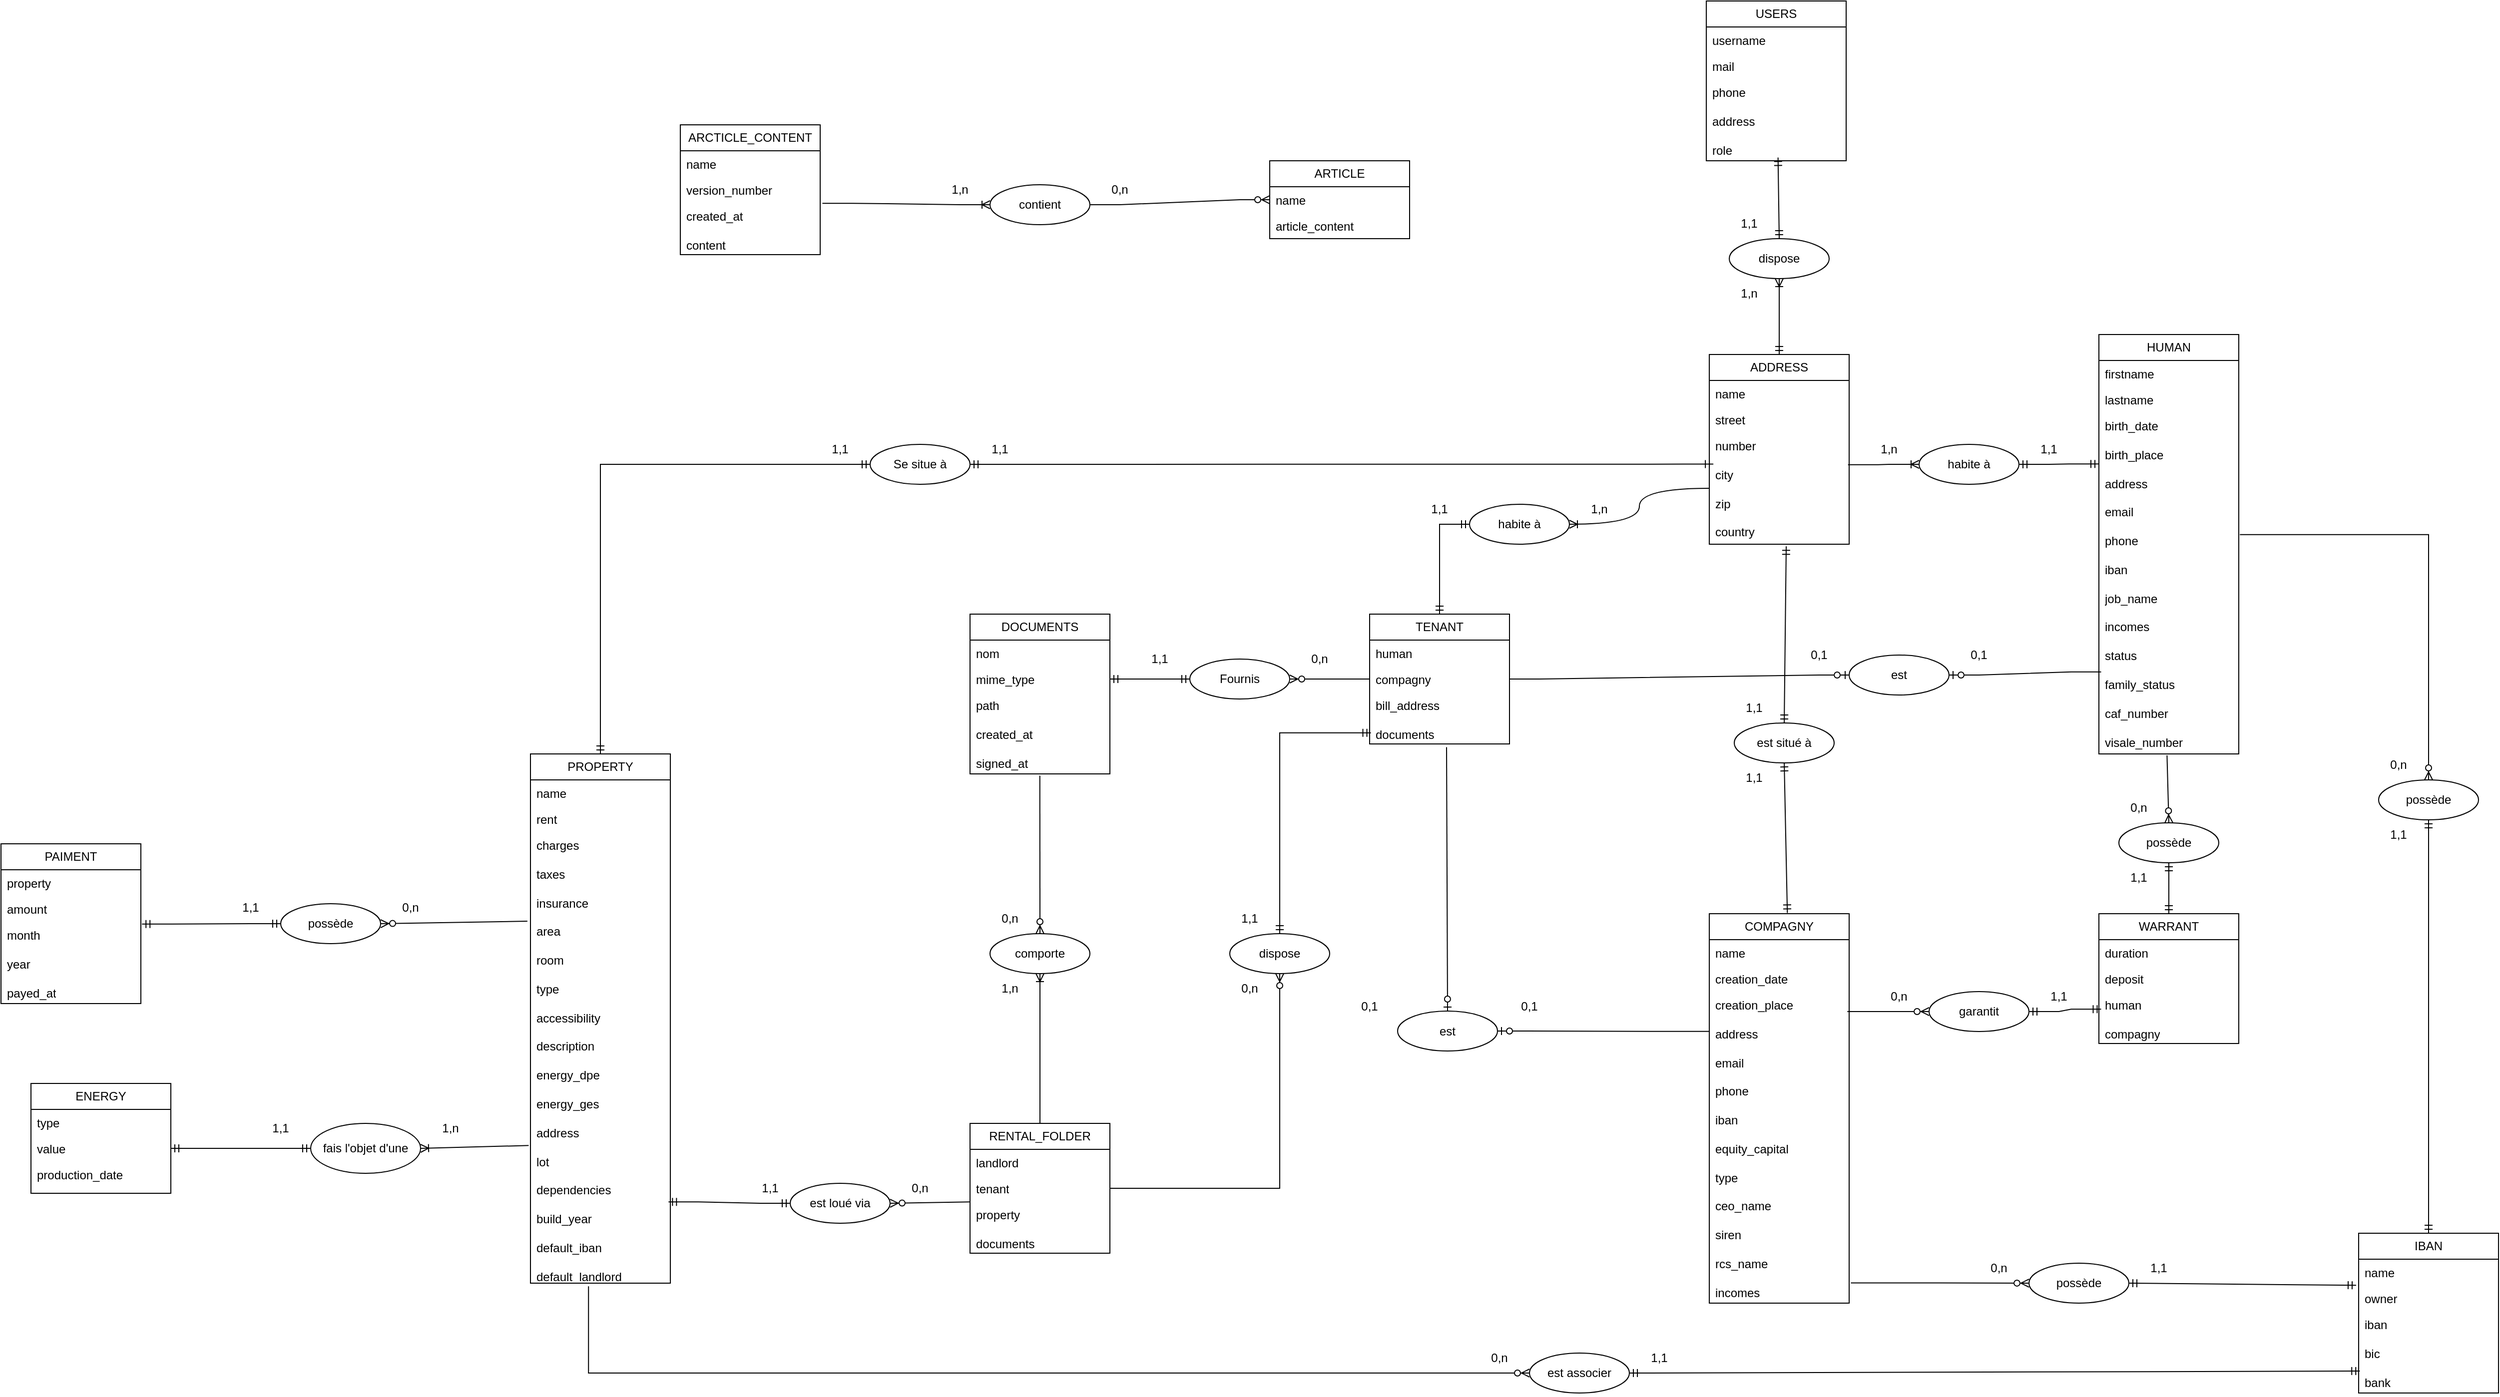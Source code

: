 <mxfile version="28.2.5">
  <diagram name="Page-1" id="MK2QhQbi5xWDsj-VPlff">
    <mxGraphModel dx="3613" dy="992" grid="1" gridSize="10" guides="1" tooltips="1" connect="1" arrows="1" fold="1" page="1" pageScale="1" pageWidth="827" pageHeight="1169" math="0" shadow="0">
      <root>
        <mxCell id="0" />
        <mxCell id="1" parent="0" />
        <mxCell id="_MfzbmcI7v4Qzy7r3_xt-34" value="" style="fontSize=12;html=1;endArrow=ERzeroToMany;endFill=1;rounded=0;exitX=-0.022;exitY=0.198;exitDx=0;exitDy=0;exitPerimeter=0;entryX=1;entryY=0.5;entryDx=0;entryDy=0;" parent="1" source="m75pqiQaVFwqMGPhlLMW-41" target="_MfzbmcI7v4Qzy7r3_xt-33" edge="1">
          <mxGeometry width="100" height="100" relative="1" as="geometry">
            <mxPoint x="-510" y="1440" as="sourcePoint" />
            <mxPoint x="-410" y="1340" as="targetPoint" />
          </mxGeometry>
        </mxCell>
        <mxCell id="m75pqiQaVFwqMGPhlLMW-10" value="USERS" style="swimlane;fontStyle=0;childLayout=stackLayout;horizontal=1;startSize=26;fillColor=none;horizontalStack=0;resizeParent=1;resizeParentMax=0;resizeLast=0;collapsible=1;marginBottom=0;whiteSpace=wrap;html=1;" parent="1" vertex="1">
          <mxGeometry x="827" y="376" width="140" height="160" as="geometry" />
        </mxCell>
        <mxCell id="m75pqiQaVFwqMGPhlLMW-11" value="username&lt;div&gt;&lt;br&gt;&lt;/div&gt;&lt;div&gt;&lt;br&gt;&lt;/div&gt;" style="text;strokeColor=none;fillColor=none;align=left;verticalAlign=top;spacingLeft=4;spacingRight=4;overflow=hidden;rotatable=0;points=[[0,0.5],[1,0.5]];portConstraint=eastwest;whiteSpace=wrap;html=1;" parent="m75pqiQaVFwqMGPhlLMW-10" vertex="1">
          <mxGeometry y="26" width="140" height="26" as="geometry" />
        </mxCell>
        <mxCell id="m75pqiQaVFwqMGPhlLMW-12" value="mail" style="text;strokeColor=none;fillColor=none;align=left;verticalAlign=top;spacingLeft=4;spacingRight=4;overflow=hidden;rotatable=0;points=[[0,0.5],[1,0.5]];portConstraint=eastwest;whiteSpace=wrap;html=1;" parent="m75pqiQaVFwqMGPhlLMW-10" vertex="1">
          <mxGeometry y="52" width="140" height="26" as="geometry" />
        </mxCell>
        <mxCell id="m75pqiQaVFwqMGPhlLMW-13" value="phone&lt;div&gt;&lt;br&gt;&lt;/div&gt;&lt;div&gt;address&lt;/div&gt;&lt;div&gt;&lt;br&gt;&lt;/div&gt;&lt;div&gt;role&lt;/div&gt;" style="text;strokeColor=none;fillColor=none;align=left;verticalAlign=top;spacingLeft=4;spacingRight=4;overflow=hidden;rotatable=0;points=[[0,0.5],[1,0.5]];portConstraint=eastwest;whiteSpace=wrap;html=1;" parent="m75pqiQaVFwqMGPhlLMW-10" vertex="1">
          <mxGeometry y="78" width="140" height="82" as="geometry" />
        </mxCell>
        <mxCell id="m75pqiQaVFwqMGPhlLMW-14" value="HUMAN" style="swimlane;fontStyle=0;childLayout=stackLayout;horizontal=1;startSize=26;fillColor=none;horizontalStack=0;resizeParent=1;resizeParentMax=0;resizeLast=0;collapsible=1;marginBottom=0;whiteSpace=wrap;html=1;" parent="1" vertex="1">
          <mxGeometry x="1220" y="710" width="140" height="420" as="geometry" />
        </mxCell>
        <mxCell id="m75pqiQaVFwqMGPhlLMW-15" value="&lt;div&gt;firstname&lt;/div&gt;" style="text;strokeColor=none;fillColor=none;align=left;verticalAlign=top;spacingLeft=4;spacingRight=4;overflow=hidden;rotatable=0;points=[[0,0.5],[1,0.5]];portConstraint=eastwest;whiteSpace=wrap;html=1;" parent="m75pqiQaVFwqMGPhlLMW-14" vertex="1">
          <mxGeometry y="26" width="140" height="26" as="geometry" />
        </mxCell>
        <mxCell id="m75pqiQaVFwqMGPhlLMW-16" value="lastname" style="text;strokeColor=none;fillColor=none;align=left;verticalAlign=top;spacingLeft=4;spacingRight=4;overflow=hidden;rotatable=0;points=[[0,0.5],[1,0.5]];portConstraint=eastwest;whiteSpace=wrap;html=1;" parent="m75pqiQaVFwqMGPhlLMW-14" vertex="1">
          <mxGeometry y="52" width="140" height="26" as="geometry" />
        </mxCell>
        <mxCell id="m75pqiQaVFwqMGPhlLMW-17" value="birth_date&lt;div&gt;&lt;br&gt;&lt;/div&gt;&lt;div&gt;birth_place&lt;/div&gt;&lt;div&gt;&lt;br&gt;&lt;/div&gt;&lt;div&gt;address&lt;/div&gt;&lt;div&gt;&lt;br&gt;&lt;/div&gt;&lt;div&gt;email&lt;/div&gt;&lt;div&gt;&lt;br&gt;&lt;/div&gt;&lt;div&gt;phone&lt;/div&gt;&lt;div&gt;&lt;br&gt;&lt;/div&gt;&lt;div&gt;iban&lt;/div&gt;&lt;div&gt;&lt;br&gt;&lt;/div&gt;&lt;div&gt;job_name&lt;/div&gt;&lt;div&gt;&lt;br&gt;&lt;/div&gt;&lt;div&gt;incomes&lt;/div&gt;&lt;div&gt;&lt;br&gt;&lt;/div&gt;&lt;div&gt;status&lt;/div&gt;&lt;div&gt;&lt;br&gt;&lt;/div&gt;&lt;div&gt;family_status&lt;/div&gt;&lt;div&gt;&lt;br&gt;&lt;/div&gt;&lt;div&gt;caf_number&lt;/div&gt;&lt;div&gt;&lt;br&gt;&lt;/div&gt;&lt;div&gt;visale_number&lt;/div&gt;" style="text;strokeColor=none;fillColor=none;align=left;verticalAlign=top;spacingLeft=4;spacingRight=4;overflow=hidden;rotatable=0;points=[[0,0.5],[1,0.5]];portConstraint=eastwest;whiteSpace=wrap;html=1;" parent="m75pqiQaVFwqMGPhlLMW-14" vertex="1">
          <mxGeometry y="78" width="140" height="342" as="geometry" />
        </mxCell>
        <mxCell id="m75pqiQaVFwqMGPhlLMW-18" value="COMPAGNY" style="swimlane;fontStyle=0;childLayout=stackLayout;horizontal=1;startSize=26;fillColor=none;horizontalStack=0;resizeParent=1;resizeParentMax=0;resizeLast=0;collapsible=1;marginBottom=0;whiteSpace=wrap;html=1;" parent="1" vertex="1">
          <mxGeometry x="830" y="1290" width="140" height="390" as="geometry" />
        </mxCell>
        <mxCell id="m75pqiQaVFwqMGPhlLMW-19" value="&lt;div&gt;name&lt;/div&gt;" style="text;strokeColor=none;fillColor=none;align=left;verticalAlign=top;spacingLeft=4;spacingRight=4;overflow=hidden;rotatable=0;points=[[0,0.5],[1,0.5]];portConstraint=eastwest;whiteSpace=wrap;html=1;" parent="m75pqiQaVFwqMGPhlLMW-18" vertex="1">
          <mxGeometry y="26" width="140" height="26" as="geometry" />
        </mxCell>
        <mxCell id="m75pqiQaVFwqMGPhlLMW-20" value="creation_date" style="text;strokeColor=none;fillColor=none;align=left;verticalAlign=top;spacingLeft=4;spacingRight=4;overflow=hidden;rotatable=0;points=[[0,0.5],[1,0.5]];portConstraint=eastwest;whiteSpace=wrap;html=1;" parent="m75pqiQaVFwqMGPhlLMW-18" vertex="1">
          <mxGeometry y="52" width="140" height="26" as="geometry" />
        </mxCell>
        <mxCell id="m75pqiQaVFwqMGPhlLMW-21" value="creation_place&lt;div&gt;&lt;br&gt;&lt;/div&gt;&lt;div&gt;address&lt;/div&gt;&lt;div&gt;&lt;br&gt;&lt;/div&gt;&lt;div&gt;email&lt;/div&gt;&lt;div&gt;&lt;br&gt;&lt;/div&gt;&lt;div&gt;phone&lt;/div&gt;&lt;div&gt;&lt;br&gt;&lt;/div&gt;&lt;div&gt;iban&lt;/div&gt;&lt;div&gt;&lt;br&gt;&lt;/div&gt;&lt;div&gt;equity_capital&lt;/div&gt;&lt;div&gt;&lt;br&gt;&lt;/div&gt;&lt;div&gt;type&lt;/div&gt;&lt;div&gt;&lt;br&gt;&lt;/div&gt;&lt;div&gt;ceo_name&lt;/div&gt;&lt;div&gt;&lt;br&gt;&lt;/div&gt;&lt;div&gt;siren&lt;/div&gt;&lt;div&gt;&lt;br&gt;&lt;/div&gt;&lt;div&gt;rcs_name&lt;/div&gt;&lt;div&gt;&lt;br&gt;&lt;/div&gt;&lt;div&gt;incomes&lt;/div&gt;" style="text;strokeColor=none;fillColor=none;align=left;verticalAlign=top;spacingLeft=4;spacingRight=4;overflow=hidden;rotatable=0;points=[[0,0.5],[1,0.5]];portConstraint=eastwest;whiteSpace=wrap;html=1;" parent="m75pqiQaVFwqMGPhlLMW-18" vertex="1">
          <mxGeometry y="78" width="140" height="312" as="geometry" />
        </mxCell>
        <mxCell id="m75pqiQaVFwqMGPhlLMW-22" value="WARRANT" style="swimlane;fontStyle=0;childLayout=stackLayout;horizontal=1;startSize=26;fillColor=none;horizontalStack=0;resizeParent=1;resizeParentMax=0;resizeLast=0;collapsible=1;marginBottom=0;whiteSpace=wrap;html=1;" parent="1" vertex="1">
          <mxGeometry x="1220" y="1290" width="140" height="130" as="geometry" />
        </mxCell>
        <mxCell id="m75pqiQaVFwqMGPhlLMW-23" value="&lt;div&gt;duration&lt;/div&gt;" style="text;strokeColor=none;fillColor=none;align=left;verticalAlign=top;spacingLeft=4;spacingRight=4;overflow=hidden;rotatable=0;points=[[0,0.5],[1,0.5]];portConstraint=eastwest;whiteSpace=wrap;html=1;" parent="m75pqiQaVFwqMGPhlLMW-22" vertex="1">
          <mxGeometry y="26" width="140" height="26" as="geometry" />
        </mxCell>
        <mxCell id="m75pqiQaVFwqMGPhlLMW-24" value="deposit" style="text;strokeColor=none;fillColor=none;align=left;verticalAlign=top;spacingLeft=4;spacingRight=4;overflow=hidden;rotatable=0;points=[[0,0.5],[1,0.5]];portConstraint=eastwest;whiteSpace=wrap;html=1;" parent="m75pqiQaVFwqMGPhlLMW-22" vertex="1">
          <mxGeometry y="52" width="140" height="26" as="geometry" />
        </mxCell>
        <mxCell id="m75pqiQaVFwqMGPhlLMW-25" value="human&lt;div&gt;&lt;br&gt;&lt;/div&gt;&lt;div&gt;compagny&lt;/div&gt;" style="text;strokeColor=none;fillColor=none;align=left;verticalAlign=top;spacingLeft=4;spacingRight=4;overflow=hidden;rotatable=0;points=[[0,0.5],[1,0.5]];portConstraint=eastwest;whiteSpace=wrap;html=1;" parent="m75pqiQaVFwqMGPhlLMW-22" vertex="1">
          <mxGeometry y="78" width="140" height="52" as="geometry" />
        </mxCell>
        <mxCell id="m75pqiQaVFwqMGPhlLMW-26" value="TENANT" style="swimlane;fontStyle=0;childLayout=stackLayout;horizontal=1;startSize=26;fillColor=none;horizontalStack=0;resizeParent=1;resizeParentMax=0;resizeLast=0;collapsible=1;marginBottom=0;whiteSpace=wrap;html=1;" parent="1" vertex="1">
          <mxGeometry x="490" y="990" width="140" height="130" as="geometry" />
        </mxCell>
        <mxCell id="m75pqiQaVFwqMGPhlLMW-27" value="&lt;div&gt;human&lt;/div&gt;" style="text;strokeColor=none;fillColor=none;align=left;verticalAlign=top;spacingLeft=4;spacingRight=4;overflow=hidden;rotatable=0;points=[[0,0.5],[1,0.5]];portConstraint=eastwest;whiteSpace=wrap;html=1;" parent="m75pqiQaVFwqMGPhlLMW-26" vertex="1">
          <mxGeometry y="26" width="140" height="26" as="geometry" />
        </mxCell>
        <mxCell id="m75pqiQaVFwqMGPhlLMW-28" value="compagny" style="text;strokeColor=none;fillColor=none;align=left;verticalAlign=top;spacingLeft=4;spacingRight=4;overflow=hidden;rotatable=0;points=[[0,0.5],[1,0.5]];portConstraint=eastwest;whiteSpace=wrap;html=1;" parent="m75pqiQaVFwqMGPhlLMW-26" vertex="1">
          <mxGeometry y="52" width="140" height="26" as="geometry" />
        </mxCell>
        <mxCell id="m75pqiQaVFwqMGPhlLMW-29" value="bill_address&lt;div&gt;&lt;br&gt;&lt;/div&gt;&lt;div&gt;documents&lt;/div&gt;" style="text;strokeColor=none;fillColor=none;align=left;verticalAlign=top;spacingLeft=4;spacingRight=4;overflow=hidden;rotatable=0;points=[[0,0.5],[1,0.5]];portConstraint=eastwest;whiteSpace=wrap;html=1;" parent="m75pqiQaVFwqMGPhlLMW-26" vertex="1">
          <mxGeometry y="78" width="140" height="52" as="geometry" />
        </mxCell>
        <mxCell id="m75pqiQaVFwqMGPhlLMW-30" value="DOCUMENTS" style="swimlane;fontStyle=0;childLayout=stackLayout;horizontal=1;startSize=26;fillColor=none;horizontalStack=0;resizeParent=1;resizeParentMax=0;resizeLast=0;collapsible=1;marginBottom=0;whiteSpace=wrap;html=1;" parent="1" vertex="1">
          <mxGeometry x="90" y="990" width="140" height="160" as="geometry">
            <mxRectangle x="480" y="650" width="120" height="30" as="alternateBounds" />
          </mxGeometry>
        </mxCell>
        <mxCell id="m75pqiQaVFwqMGPhlLMW-31" value="&lt;div&gt;nom&lt;/div&gt;" style="text;strokeColor=none;fillColor=none;align=left;verticalAlign=top;spacingLeft=4;spacingRight=4;overflow=hidden;rotatable=0;points=[[0,0.5],[1,0.5]];portConstraint=eastwest;whiteSpace=wrap;html=1;" parent="m75pqiQaVFwqMGPhlLMW-30" vertex="1">
          <mxGeometry y="26" width="140" height="26" as="geometry" />
        </mxCell>
        <mxCell id="m75pqiQaVFwqMGPhlLMW-32" value="mime_type" style="text;strokeColor=none;fillColor=none;align=left;verticalAlign=top;spacingLeft=4;spacingRight=4;overflow=hidden;rotatable=0;points=[[0,0.5],[1,0.5]];portConstraint=eastwest;whiteSpace=wrap;html=1;" parent="m75pqiQaVFwqMGPhlLMW-30" vertex="1">
          <mxGeometry y="52" width="140" height="26" as="geometry" />
        </mxCell>
        <mxCell id="m75pqiQaVFwqMGPhlLMW-33" value="path&lt;div&gt;&lt;br&gt;&lt;/div&gt;&lt;div&gt;created_at&lt;/div&gt;&lt;div&gt;&lt;br&gt;&lt;/div&gt;&lt;div&gt;signed_at&lt;/div&gt;" style="text;strokeColor=none;fillColor=none;align=left;verticalAlign=top;spacingLeft=4;spacingRight=4;overflow=hidden;rotatable=0;points=[[0,0.5],[1,0.5]];portConstraint=eastwest;whiteSpace=wrap;html=1;" parent="m75pqiQaVFwqMGPhlLMW-30" vertex="1">
          <mxGeometry y="78" width="140" height="82" as="geometry" />
        </mxCell>
        <mxCell id="m75pqiQaVFwqMGPhlLMW-34" value="ADDRESS" style="swimlane;fontStyle=0;childLayout=stackLayout;horizontal=1;startSize=26;fillColor=none;horizontalStack=0;resizeParent=1;resizeParentMax=0;resizeLast=0;collapsible=1;marginBottom=0;whiteSpace=wrap;html=1;" parent="1" vertex="1">
          <mxGeometry x="830" y="730" width="140" height="190" as="geometry">
            <mxRectangle x="480" y="650" width="120" height="30" as="alternateBounds" />
          </mxGeometry>
        </mxCell>
        <mxCell id="m75pqiQaVFwqMGPhlLMW-35" value="&lt;div&gt;name&lt;/div&gt;" style="text;strokeColor=none;fillColor=none;align=left;verticalAlign=top;spacingLeft=4;spacingRight=4;overflow=hidden;rotatable=0;points=[[0,0.5],[1,0.5]];portConstraint=eastwest;whiteSpace=wrap;html=1;" parent="m75pqiQaVFwqMGPhlLMW-34" vertex="1">
          <mxGeometry y="26" width="140" height="26" as="geometry" />
        </mxCell>
        <mxCell id="m75pqiQaVFwqMGPhlLMW-36" value="street" style="text;strokeColor=none;fillColor=none;align=left;verticalAlign=top;spacingLeft=4;spacingRight=4;overflow=hidden;rotatable=0;points=[[0,0.5],[1,0.5]];portConstraint=eastwest;whiteSpace=wrap;html=1;" parent="m75pqiQaVFwqMGPhlLMW-34" vertex="1">
          <mxGeometry y="52" width="140" height="26" as="geometry" />
        </mxCell>
        <mxCell id="m75pqiQaVFwqMGPhlLMW-37" value="number&lt;div&gt;&lt;br&gt;&lt;/div&gt;&lt;div&gt;city&lt;/div&gt;&lt;div&gt;&lt;br&gt;&lt;/div&gt;&lt;div&gt;zip&lt;/div&gt;&lt;div&gt;&lt;br&gt;&lt;/div&gt;&lt;div&gt;country&lt;/div&gt;" style="text;strokeColor=none;fillColor=none;align=left;verticalAlign=top;spacingLeft=4;spacingRight=4;overflow=hidden;rotatable=0;points=[[0,0.5],[1,0.5]];portConstraint=eastwest;whiteSpace=wrap;html=1;" parent="m75pqiQaVFwqMGPhlLMW-34" vertex="1">
          <mxGeometry y="78" width="140" height="112" as="geometry" />
        </mxCell>
        <mxCell id="m75pqiQaVFwqMGPhlLMW-38" value="PROPERTY" style="swimlane;fontStyle=0;childLayout=stackLayout;horizontal=1;startSize=26;fillColor=none;horizontalStack=0;resizeParent=1;resizeParentMax=0;resizeLast=0;collapsible=1;marginBottom=0;whiteSpace=wrap;html=1;" parent="1" vertex="1">
          <mxGeometry x="-350" y="1130" width="140" height="530" as="geometry" />
        </mxCell>
        <mxCell id="m75pqiQaVFwqMGPhlLMW-39" value="&lt;div&gt;name&lt;/div&gt;" style="text;strokeColor=none;fillColor=none;align=left;verticalAlign=top;spacingLeft=4;spacingRight=4;overflow=hidden;rotatable=0;points=[[0,0.5],[1,0.5]];portConstraint=eastwest;whiteSpace=wrap;html=1;" parent="m75pqiQaVFwqMGPhlLMW-38" vertex="1">
          <mxGeometry y="26" width="140" height="26" as="geometry" />
        </mxCell>
        <mxCell id="m75pqiQaVFwqMGPhlLMW-40" value="rent" style="text;strokeColor=none;fillColor=none;align=left;verticalAlign=top;spacingLeft=4;spacingRight=4;overflow=hidden;rotatable=0;points=[[0,0.5],[1,0.5]];portConstraint=eastwest;whiteSpace=wrap;html=1;" parent="m75pqiQaVFwqMGPhlLMW-38" vertex="1">
          <mxGeometry y="52" width="140" height="26" as="geometry" />
        </mxCell>
        <mxCell id="m75pqiQaVFwqMGPhlLMW-41" value="charges&lt;div&gt;&lt;br&gt;&lt;/div&gt;&lt;div&gt;taxes&lt;/div&gt;&lt;div&gt;&lt;br&gt;&lt;/div&gt;&lt;div&gt;insurance&lt;/div&gt;&lt;div&gt;&lt;br&gt;&lt;/div&gt;&lt;div&gt;area&lt;/div&gt;&lt;div&gt;&lt;br&gt;&lt;/div&gt;&lt;div&gt;room&lt;/div&gt;&lt;div&gt;&lt;br&gt;&lt;/div&gt;&lt;div&gt;type&lt;/div&gt;&lt;div&gt;&lt;br&gt;&lt;/div&gt;&lt;div&gt;accessibility&lt;/div&gt;&lt;div&gt;&lt;br&gt;&lt;/div&gt;&lt;div&gt;description&lt;/div&gt;&lt;div&gt;&lt;br&gt;&lt;/div&gt;&lt;div&gt;energy_dpe&lt;/div&gt;&lt;div&gt;&lt;br&gt;&lt;/div&gt;&lt;div&gt;energy_ges&lt;/div&gt;&lt;div&gt;&lt;br&gt;&lt;/div&gt;&lt;div&gt;address&lt;/div&gt;&lt;div&gt;&lt;br&gt;&lt;/div&gt;&lt;div&gt;lot&lt;/div&gt;&lt;div&gt;&lt;br&gt;&lt;/div&gt;&lt;div&gt;dependencies&lt;/div&gt;&lt;div&gt;&lt;br&gt;&lt;/div&gt;&lt;div&gt;build_year&lt;/div&gt;&lt;div&gt;&lt;br&gt;&lt;/div&gt;&lt;div&gt;default_iban&lt;/div&gt;&lt;div&gt;&lt;br&gt;&lt;/div&gt;&lt;div&gt;default_landlord&lt;/div&gt;" style="text;strokeColor=none;fillColor=none;align=left;verticalAlign=top;spacingLeft=4;spacingRight=4;overflow=hidden;rotatable=0;points=[[0,0.5],[1,0.5]];portConstraint=eastwest;whiteSpace=wrap;html=1;" parent="m75pqiQaVFwqMGPhlLMW-38" vertex="1">
          <mxGeometry y="78" width="140" height="452" as="geometry" />
        </mxCell>
        <mxCell id="m75pqiQaVFwqMGPhlLMW-42" value="ENERGY" style="swimlane;fontStyle=0;childLayout=stackLayout;horizontal=1;startSize=26;fillColor=none;horizontalStack=0;resizeParent=1;resizeParentMax=0;resizeLast=0;collapsible=1;marginBottom=0;whiteSpace=wrap;html=1;" parent="1" vertex="1">
          <mxGeometry x="-850" y="1460" width="140" height="110" as="geometry">
            <mxRectangle x="480" y="650" width="120" height="30" as="alternateBounds" />
          </mxGeometry>
        </mxCell>
        <mxCell id="m75pqiQaVFwqMGPhlLMW-43" value="&lt;div&gt;type&lt;/div&gt;" style="text;strokeColor=none;fillColor=none;align=left;verticalAlign=top;spacingLeft=4;spacingRight=4;overflow=hidden;rotatable=0;points=[[0,0.5],[1,0.5]];portConstraint=eastwest;whiteSpace=wrap;html=1;" parent="m75pqiQaVFwqMGPhlLMW-42" vertex="1">
          <mxGeometry y="26" width="140" height="26" as="geometry" />
        </mxCell>
        <mxCell id="m75pqiQaVFwqMGPhlLMW-44" value="value" style="text;strokeColor=none;fillColor=none;align=left;verticalAlign=top;spacingLeft=4;spacingRight=4;overflow=hidden;rotatable=0;points=[[0,0.5],[1,0.5]];portConstraint=eastwest;whiteSpace=wrap;html=1;" parent="m75pqiQaVFwqMGPhlLMW-42" vertex="1">
          <mxGeometry y="52" width="140" height="26" as="geometry" />
        </mxCell>
        <mxCell id="m75pqiQaVFwqMGPhlLMW-45" value="production_date" style="text;strokeColor=none;fillColor=none;align=left;verticalAlign=top;spacingLeft=4;spacingRight=4;overflow=hidden;rotatable=0;points=[[0,0.5],[1,0.5]];portConstraint=eastwest;whiteSpace=wrap;html=1;" parent="m75pqiQaVFwqMGPhlLMW-42" vertex="1">
          <mxGeometry y="78" width="140" height="32" as="geometry" />
        </mxCell>
        <mxCell id="m75pqiQaVFwqMGPhlLMW-46" value="IBAN" style="swimlane;fontStyle=0;childLayout=stackLayout;horizontal=1;startSize=26;fillColor=none;horizontalStack=0;resizeParent=1;resizeParentMax=0;resizeLast=0;collapsible=1;marginBottom=0;whiteSpace=wrap;html=1;" parent="1" vertex="1">
          <mxGeometry x="1480" y="1610" width="140" height="160" as="geometry">
            <mxRectangle x="480" y="650" width="120" height="30" as="alternateBounds" />
          </mxGeometry>
        </mxCell>
        <mxCell id="m75pqiQaVFwqMGPhlLMW-47" value="&lt;div&gt;name&lt;/div&gt;" style="text;strokeColor=none;fillColor=none;align=left;verticalAlign=top;spacingLeft=4;spacingRight=4;overflow=hidden;rotatable=0;points=[[0,0.5],[1,0.5]];portConstraint=eastwest;whiteSpace=wrap;html=1;" parent="m75pqiQaVFwqMGPhlLMW-46" vertex="1">
          <mxGeometry y="26" width="140" height="26" as="geometry" />
        </mxCell>
        <mxCell id="m75pqiQaVFwqMGPhlLMW-48" value="owner" style="text;strokeColor=none;fillColor=none;align=left;verticalAlign=top;spacingLeft=4;spacingRight=4;overflow=hidden;rotatable=0;points=[[0,0.5],[1,0.5]];portConstraint=eastwest;whiteSpace=wrap;html=1;" parent="m75pqiQaVFwqMGPhlLMW-46" vertex="1">
          <mxGeometry y="52" width="140" height="26" as="geometry" />
        </mxCell>
        <mxCell id="m75pqiQaVFwqMGPhlLMW-49" value="iban&lt;div&gt;&lt;br&gt;&lt;/div&gt;&lt;div&gt;bic&lt;/div&gt;&lt;div&gt;&lt;br&gt;&lt;/div&gt;&lt;div&gt;bank&lt;/div&gt;" style="text;strokeColor=none;fillColor=none;align=left;verticalAlign=top;spacingLeft=4;spacingRight=4;overflow=hidden;rotatable=0;points=[[0,0.5],[1,0.5]];portConstraint=eastwest;whiteSpace=wrap;html=1;" parent="m75pqiQaVFwqMGPhlLMW-46" vertex="1">
          <mxGeometry y="78" width="140" height="82" as="geometry" />
        </mxCell>
        <mxCell id="m75pqiQaVFwqMGPhlLMW-50" value="ARCTICLE_CONTENT" style="swimlane;fontStyle=0;childLayout=stackLayout;horizontal=1;startSize=26;fillColor=none;horizontalStack=0;resizeParent=1;resizeParentMax=0;resizeLast=0;collapsible=1;marginBottom=0;whiteSpace=wrap;html=1;" parent="1" vertex="1">
          <mxGeometry x="-200" y="500" width="140" height="130" as="geometry">
            <mxRectangle x="480" y="650" width="120" height="30" as="alternateBounds" />
          </mxGeometry>
        </mxCell>
        <mxCell id="m75pqiQaVFwqMGPhlLMW-51" value="&lt;div&gt;name&lt;/div&gt;" style="text;strokeColor=none;fillColor=none;align=left;verticalAlign=top;spacingLeft=4;spacingRight=4;overflow=hidden;rotatable=0;points=[[0,0.5],[1,0.5]];portConstraint=eastwest;whiteSpace=wrap;html=1;" parent="m75pqiQaVFwqMGPhlLMW-50" vertex="1">
          <mxGeometry y="26" width="140" height="26" as="geometry" />
        </mxCell>
        <mxCell id="m75pqiQaVFwqMGPhlLMW-52" value="version_number" style="text;strokeColor=none;fillColor=none;align=left;verticalAlign=top;spacingLeft=4;spacingRight=4;overflow=hidden;rotatable=0;points=[[0,0.5],[1,0.5]];portConstraint=eastwest;whiteSpace=wrap;html=1;" parent="m75pqiQaVFwqMGPhlLMW-50" vertex="1">
          <mxGeometry y="52" width="140" height="26" as="geometry" />
        </mxCell>
        <mxCell id="m75pqiQaVFwqMGPhlLMW-53" value="created_at&lt;div&gt;&lt;br&gt;&lt;/div&gt;&lt;div&gt;content&lt;/div&gt;" style="text;strokeColor=none;fillColor=none;align=left;verticalAlign=top;spacingLeft=4;spacingRight=4;overflow=hidden;rotatable=0;points=[[0,0.5],[1,0.5]];portConstraint=eastwest;whiteSpace=wrap;html=1;" parent="m75pqiQaVFwqMGPhlLMW-50" vertex="1">
          <mxGeometry y="78" width="140" height="52" as="geometry" />
        </mxCell>
        <mxCell id="m75pqiQaVFwqMGPhlLMW-54" value="ARTICLE" style="swimlane;fontStyle=0;childLayout=stackLayout;horizontal=1;startSize=26;fillColor=none;horizontalStack=0;resizeParent=1;resizeParentMax=0;resizeLast=0;collapsible=1;marginBottom=0;whiteSpace=wrap;html=1;" parent="1" vertex="1">
          <mxGeometry x="390" y="536" width="140" height="78" as="geometry">
            <mxRectangle x="480" y="650" width="120" height="30" as="alternateBounds" />
          </mxGeometry>
        </mxCell>
        <mxCell id="m75pqiQaVFwqMGPhlLMW-55" value="&lt;div&gt;name&lt;/div&gt;" style="text;strokeColor=none;fillColor=none;align=left;verticalAlign=top;spacingLeft=4;spacingRight=4;overflow=hidden;rotatable=0;points=[[0,0.5],[1,0.5]];portConstraint=eastwest;whiteSpace=wrap;html=1;" parent="m75pqiQaVFwqMGPhlLMW-54" vertex="1">
          <mxGeometry y="26" width="140" height="26" as="geometry" />
        </mxCell>
        <mxCell id="m75pqiQaVFwqMGPhlLMW-56" value="article_content" style="text;strokeColor=none;fillColor=none;align=left;verticalAlign=top;spacingLeft=4;spacingRight=4;overflow=hidden;rotatable=0;points=[[0,0.5],[1,0.5]];portConstraint=eastwest;whiteSpace=wrap;html=1;" parent="m75pqiQaVFwqMGPhlLMW-54" vertex="1">
          <mxGeometry y="52" width="140" height="26" as="geometry" />
        </mxCell>
        <mxCell id="m75pqiQaVFwqMGPhlLMW-58" value="RENTAL_FOLDER" style="swimlane;fontStyle=0;childLayout=stackLayout;horizontal=1;startSize=26;fillColor=none;horizontalStack=0;resizeParent=1;resizeParentMax=0;resizeLast=0;collapsible=1;marginBottom=0;whiteSpace=wrap;html=1;" parent="1" vertex="1">
          <mxGeometry x="90" y="1500" width="140" height="130" as="geometry">
            <mxRectangle x="480" y="650" width="120" height="30" as="alternateBounds" />
          </mxGeometry>
        </mxCell>
        <mxCell id="m75pqiQaVFwqMGPhlLMW-59" value="&lt;div&gt;landlord&lt;/div&gt;" style="text;strokeColor=none;fillColor=none;align=left;verticalAlign=top;spacingLeft=4;spacingRight=4;overflow=hidden;rotatable=0;points=[[0,0.5],[1,0.5]];portConstraint=eastwest;whiteSpace=wrap;html=1;" parent="m75pqiQaVFwqMGPhlLMW-58" vertex="1">
          <mxGeometry y="26" width="140" height="26" as="geometry" />
        </mxCell>
        <mxCell id="m75pqiQaVFwqMGPhlLMW-60" value="tenant" style="text;strokeColor=none;fillColor=none;align=left;verticalAlign=top;spacingLeft=4;spacingRight=4;overflow=hidden;rotatable=0;points=[[0,0.5],[1,0.5]];portConstraint=eastwest;whiteSpace=wrap;html=1;" parent="m75pqiQaVFwqMGPhlLMW-58" vertex="1">
          <mxGeometry y="52" width="140" height="26" as="geometry" />
        </mxCell>
        <mxCell id="m75pqiQaVFwqMGPhlLMW-61" value="property&lt;div&gt;&lt;br&gt;&lt;/div&gt;&lt;div&gt;documents&lt;/div&gt;" style="text;strokeColor=none;fillColor=none;align=left;verticalAlign=top;spacingLeft=4;spacingRight=4;overflow=hidden;rotatable=0;points=[[0,0.5],[1,0.5]];portConstraint=eastwest;whiteSpace=wrap;html=1;" parent="m75pqiQaVFwqMGPhlLMW-58" vertex="1">
          <mxGeometry y="78" width="140" height="52" as="geometry" />
        </mxCell>
        <mxCell id="m75pqiQaVFwqMGPhlLMW-62" value="PAIMENT" style="swimlane;fontStyle=0;childLayout=stackLayout;horizontal=1;startSize=26;fillColor=none;horizontalStack=0;resizeParent=1;resizeParentMax=0;resizeLast=0;collapsible=1;marginBottom=0;whiteSpace=wrap;html=1;" parent="1" vertex="1">
          <mxGeometry x="-880" y="1220" width="140" height="160" as="geometry">
            <mxRectangle x="480" y="650" width="120" height="30" as="alternateBounds" />
          </mxGeometry>
        </mxCell>
        <mxCell id="m75pqiQaVFwqMGPhlLMW-63" value="&lt;div&gt;property&lt;/div&gt;" style="text;strokeColor=none;fillColor=none;align=left;verticalAlign=top;spacingLeft=4;spacingRight=4;overflow=hidden;rotatable=0;points=[[0,0.5],[1,0.5]];portConstraint=eastwest;whiteSpace=wrap;html=1;" parent="m75pqiQaVFwqMGPhlLMW-62" vertex="1">
          <mxGeometry y="26" width="140" height="26" as="geometry" />
        </mxCell>
        <mxCell id="m75pqiQaVFwqMGPhlLMW-64" value="amount" style="text;strokeColor=none;fillColor=none;align=left;verticalAlign=top;spacingLeft=4;spacingRight=4;overflow=hidden;rotatable=0;points=[[0,0.5],[1,0.5]];portConstraint=eastwest;whiteSpace=wrap;html=1;" parent="m75pqiQaVFwqMGPhlLMW-62" vertex="1">
          <mxGeometry y="52" width="140" height="26" as="geometry" />
        </mxCell>
        <mxCell id="m75pqiQaVFwqMGPhlLMW-65" value="month&lt;div&gt;&lt;br&gt;&lt;/div&gt;&lt;div&gt;year&lt;/div&gt;&lt;div&gt;&lt;br&gt;&lt;/div&gt;&lt;div&gt;payed_at&lt;/div&gt;" style="text;strokeColor=none;fillColor=none;align=left;verticalAlign=top;spacingLeft=4;spacingRight=4;overflow=hidden;rotatable=0;points=[[0,0.5],[1,0.5]];portConstraint=eastwest;whiteSpace=wrap;html=1;" parent="m75pqiQaVFwqMGPhlLMW-62" vertex="1">
          <mxGeometry y="78" width="140" height="82" as="geometry" />
        </mxCell>
        <mxCell id="_MfzbmcI7v4Qzy7r3_xt-8" value="" style="fontSize=12;html=1;endArrow=ERzeroToMany;endFill=1;rounded=0;exitX=1.008;exitY=0.358;exitDx=0;exitDy=0;exitPerimeter=0;entryX=0.5;entryY=0;entryDx=0;entryDy=0;edgeStyle=orthogonalEdgeStyle;" parent="1" source="m75pqiQaVFwqMGPhlLMW-17" target="_MfzbmcI7v4Qzy7r3_xt-7" edge="1">
          <mxGeometry width="100" height="100" relative="1" as="geometry">
            <mxPoint x="1480" y="1050" as="sourcePoint" />
            <mxPoint x="1580" y="950" as="targetPoint" />
          </mxGeometry>
        </mxCell>
        <mxCell id="_MfzbmcI7v4Qzy7r3_xt-12" value="" style="fontSize=12;html=1;endArrow=ERmandOne;startArrow=ERmandOne;rounded=0;entryX=0.5;entryY=1;entryDx=0;entryDy=0;exitX=0.5;exitY=0;exitDx=0;exitDy=0;" parent="1" source="m75pqiQaVFwqMGPhlLMW-46" target="_MfzbmcI7v4Qzy7r3_xt-7" edge="1">
          <mxGeometry width="100" height="100" relative="1" as="geometry">
            <mxPoint x="1560" y="1430" as="sourcePoint" />
            <mxPoint x="1660" y="1330" as="targetPoint" />
          </mxGeometry>
        </mxCell>
        <mxCell id="_MfzbmcI7v4Qzy7r3_xt-14" value="" style="fontSize=12;html=1;endArrow=ERzeroToMany;endFill=1;rounded=0;edgeStyle=orthogonalEdgeStyle;entryX=0;entryY=0.5;entryDx=0;entryDy=0;exitX=1.012;exitY=0.935;exitDx=0;exitDy=0;exitPerimeter=0;" parent="1" source="m75pqiQaVFwqMGPhlLMW-21" target="_MfzbmcI7v4Qzy7r3_xt-15" edge="1">
          <mxGeometry width="100" height="100" relative="1" as="geometry">
            <mxPoint x="970" y="1660" as="sourcePoint" />
            <mxPoint x="1150" y="1613" as="targetPoint" />
          </mxGeometry>
        </mxCell>
        <mxCell id="_MfzbmcI7v4Qzy7r3_xt-18" value="" style="fontSize=12;html=1;endArrow=ERmandOne;startArrow=ERmandOne;rounded=0;entryX=1;entryY=0.5;entryDx=0;entryDy=0;exitX=-0.018;exitY=1.005;exitDx=0;exitDy=0;exitPerimeter=0;" parent="1" source="m75pqiQaVFwqMGPhlLMW-47" target="_MfzbmcI7v4Qzy7r3_xt-15" edge="1">
          <mxGeometry width="100" height="100" relative="1" as="geometry">
            <mxPoint x="1550" y="1744" as="sourcePoint" />
            <mxPoint x="1550" y="1330" as="targetPoint" />
          </mxGeometry>
        </mxCell>
        <mxCell id="_MfzbmcI7v4Qzy7r3_xt-20" value="" style="fontSize=12;html=1;endArrow=ERzeroToMany;endFill=1;rounded=0;edgeStyle=orthogonalEdgeStyle;entryX=0;entryY=0.5;entryDx=0;entryDy=0;exitX=0.415;exitY=1.007;exitDx=0;exitDy=0;exitPerimeter=0;" parent="1" source="m75pqiQaVFwqMGPhlLMW-41" target="_MfzbmcI7v4Qzy7r3_xt-19" edge="1">
          <mxGeometry width="100" height="100" relative="1" as="geometry">
            <mxPoint x="140" y="1730" as="sourcePoint" />
            <mxPoint x="318" y="1730" as="targetPoint" />
            <Array as="points">
              <mxPoint x="-292" y="1750" />
            </Array>
          </mxGeometry>
        </mxCell>
        <mxCell id="_MfzbmcI7v4Qzy7r3_xt-23" value="" style="fontSize=12;html=1;endArrow=ERmandOne;startArrow=ERmandOne;rounded=0;entryX=1;entryY=0.5;entryDx=0;entryDy=0;exitX=0.008;exitY=0.732;exitDx=0;exitDy=0;exitPerimeter=0;" parent="1" source="m75pqiQaVFwqMGPhlLMW-49" target="_MfzbmcI7v4Qzy7r3_xt-19" edge="1">
          <mxGeometry width="100" height="100" relative="1" as="geometry">
            <mxPoint x="1090" y="1772" as="sourcePoint" />
            <mxPoint x="863" y="1770" as="targetPoint" />
          </mxGeometry>
        </mxCell>
        <mxCell id="_MfzbmcI7v4Qzy7r3_xt-24" value="" style="group" parent="1" vertex="1" connectable="0">
          <mxGeometry x="590" y="1720" width="220" height="50" as="geometry" />
        </mxCell>
        <mxCell id="_MfzbmcI7v4Qzy7r3_xt-19" value="est associer" style="ellipse;whiteSpace=wrap;html=1;align=center;" parent="_MfzbmcI7v4Qzy7r3_xt-24" vertex="1">
          <mxGeometry x="60" y="10" width="100" height="40" as="geometry" />
        </mxCell>
        <mxCell id="_MfzbmcI7v4Qzy7r3_xt-21" value="0,n" style="text;html=1;align=center;verticalAlign=middle;whiteSpace=wrap;rounded=0;" parent="_MfzbmcI7v4Qzy7r3_xt-24" vertex="1">
          <mxGeometry width="60" height="30" as="geometry" />
        </mxCell>
        <mxCell id="_MfzbmcI7v4Qzy7r3_xt-22" value="1,1" style="text;html=1;align=center;verticalAlign=middle;whiteSpace=wrap;rounded=0;" parent="_MfzbmcI7v4Qzy7r3_xt-24" vertex="1">
          <mxGeometry x="160" width="60" height="30" as="geometry" />
        </mxCell>
        <mxCell id="_MfzbmcI7v4Qzy7r3_xt-25" value="" style="group" parent="1" vertex="1" connectable="0">
          <mxGeometry x="1090" y="1630" width="220" height="50" as="geometry" />
        </mxCell>
        <mxCell id="_MfzbmcI7v4Qzy7r3_xt-15" value="possède" style="ellipse;whiteSpace=wrap;html=1;align=center;" parent="_MfzbmcI7v4Qzy7r3_xt-25" vertex="1">
          <mxGeometry x="60" y="10" width="100" height="40" as="geometry" />
        </mxCell>
        <mxCell id="_MfzbmcI7v4Qzy7r3_xt-16" value="0,n" style="text;html=1;align=center;verticalAlign=middle;whiteSpace=wrap;rounded=0;" parent="_MfzbmcI7v4Qzy7r3_xt-25" vertex="1">
          <mxGeometry width="60" height="30" as="geometry" />
        </mxCell>
        <mxCell id="_MfzbmcI7v4Qzy7r3_xt-17" value="1,1" style="text;html=1;align=center;verticalAlign=middle;whiteSpace=wrap;rounded=0;" parent="_MfzbmcI7v4Qzy7r3_xt-25" vertex="1">
          <mxGeometry x="160" width="60" height="30" as="geometry" />
        </mxCell>
        <mxCell id="_MfzbmcI7v4Qzy7r3_xt-26" value="" style="group" parent="1" vertex="1" connectable="0">
          <mxGeometry x="1490" y="1126" width="110" height="100" as="geometry" />
        </mxCell>
        <mxCell id="_MfzbmcI7v4Qzy7r3_xt-7" value="possède" style="ellipse;whiteSpace=wrap;html=1;align=center;" parent="_MfzbmcI7v4Qzy7r3_xt-26" vertex="1">
          <mxGeometry x="10" y="30" width="100" height="40" as="geometry" />
        </mxCell>
        <mxCell id="_MfzbmcI7v4Qzy7r3_xt-9" value="0,n" style="text;html=1;align=center;verticalAlign=middle;whiteSpace=wrap;rounded=0;" parent="_MfzbmcI7v4Qzy7r3_xt-26" vertex="1">
          <mxGeometry width="60" height="30" as="geometry" />
        </mxCell>
        <mxCell id="_MfzbmcI7v4Qzy7r3_xt-13" value="1,1" style="text;html=1;align=center;verticalAlign=middle;whiteSpace=wrap;rounded=0;" parent="_MfzbmcI7v4Qzy7r3_xt-26" vertex="1">
          <mxGeometry y="70" width="60" height="30" as="geometry" />
        </mxCell>
        <mxCell id="_MfzbmcI7v4Qzy7r3_xt-28" value="" style="fontSize=12;html=1;endArrow=ERoneToMany;rounded=0;exitX=-0.013;exitY=0.695;exitDx=0;exitDy=0;exitPerimeter=0;entryX=1;entryY=0.5;entryDx=0;entryDy=0;" parent="1" source="m75pqiQaVFwqMGPhlLMW-41" target="_MfzbmcI7v4Qzy7r3_xt-27" edge="1">
          <mxGeometry width="100" height="100" relative="1" as="geometry">
            <mxPoint x="-490" y="1730" as="sourcePoint" />
            <mxPoint x="-390" y="1630" as="targetPoint" />
          </mxGeometry>
        </mxCell>
        <mxCell id="_MfzbmcI7v4Qzy7r3_xt-29" value="" style="edgeStyle=entityRelationEdgeStyle;fontSize=12;html=1;endArrow=ERmandOne;startArrow=ERmandOne;rounded=0;exitX=1;exitY=0.5;exitDx=0;exitDy=0;entryX=0;entryY=0.5;entryDx=0;entryDy=0;" parent="1" source="m75pqiQaVFwqMGPhlLMW-44" target="_MfzbmcI7v4Qzy7r3_xt-27" edge="1">
          <mxGeometry width="100" height="100" relative="1" as="geometry">
            <mxPoint x="-670" y="1670" as="sourcePoint" />
            <mxPoint x="-570" y="1570" as="targetPoint" />
          </mxGeometry>
        </mxCell>
        <mxCell id="_MfzbmcI7v4Qzy7r3_xt-32" value="" style="group" parent="1" vertex="1" connectable="0">
          <mxGeometry x="-630" y="1490" width="230" height="60" as="geometry" />
        </mxCell>
        <mxCell id="_MfzbmcI7v4Qzy7r3_xt-27" value="fais l&#39;objet d&#39;une" style="ellipse;whiteSpace=wrap;html=1;align=center;" parent="_MfzbmcI7v4Qzy7r3_xt-32" vertex="1">
          <mxGeometry x="60" y="10" width="110" height="50" as="geometry" />
        </mxCell>
        <mxCell id="_MfzbmcI7v4Qzy7r3_xt-30" value="1,n" style="text;html=1;align=center;verticalAlign=middle;whiteSpace=wrap;rounded=0;" parent="_MfzbmcI7v4Qzy7r3_xt-32" vertex="1">
          <mxGeometry x="170" width="60" height="30" as="geometry" />
        </mxCell>
        <mxCell id="_MfzbmcI7v4Qzy7r3_xt-31" value="1,1" style="text;html=1;align=center;verticalAlign=middle;whiteSpace=wrap;rounded=0;" parent="_MfzbmcI7v4Qzy7r3_xt-32" vertex="1">
          <mxGeometry width="60" height="30" as="geometry" />
        </mxCell>
        <mxCell id="_MfzbmcI7v4Qzy7r3_xt-35" value="" style="edgeStyle=entityRelationEdgeStyle;fontSize=12;html=1;endArrow=ERmandOne;startArrow=ERmandOne;rounded=0;exitX=1.008;exitY=1.09;exitDx=0;exitDy=0;exitPerimeter=0;entryX=0;entryY=0.5;entryDx=0;entryDy=0;" parent="1" source="m75pqiQaVFwqMGPhlLMW-64" target="_MfzbmcI7v4Qzy7r3_xt-33" edge="1">
          <mxGeometry width="100" height="100" relative="1" as="geometry">
            <mxPoint x="-570" y="1480" as="sourcePoint" />
            <mxPoint x="-470" y="1380" as="targetPoint" />
            <Array as="points">
              <mxPoint x="-560" y="1480" />
            </Array>
          </mxGeometry>
        </mxCell>
        <mxCell id="_MfzbmcI7v4Qzy7r3_xt-40" value="" style="edgeStyle=entityRelationEdgeStyle;fontSize=12;html=1;endArrow=ERmandOne;startArrow=ERmandOne;rounded=0;exitX=0.987;exitY=0.82;exitDx=0;exitDy=0;exitPerimeter=0;entryX=0;entryY=0.5;entryDx=0;entryDy=0;" parent="1" source="m75pqiQaVFwqMGPhlLMW-41" target="_MfzbmcI7v4Qzy7r3_xt-39" edge="1">
          <mxGeometry width="100" height="100" relative="1" as="geometry">
            <mxPoint x="-160" y="1540" as="sourcePoint" />
            <mxPoint x="-60" y="1440" as="targetPoint" />
          </mxGeometry>
        </mxCell>
        <mxCell id="_MfzbmcI7v4Qzy7r3_xt-41" value="" style="fontSize=12;html=1;endArrow=ERzeroToMany;endFill=1;rounded=0;exitX=0;exitY=1.023;exitDx=0;exitDy=0;exitPerimeter=0;entryX=1;entryY=0.5;entryDx=0;entryDy=0;" parent="1" source="m75pqiQaVFwqMGPhlLMW-60" target="_MfzbmcI7v4Qzy7r3_xt-39" edge="1">
          <mxGeometry width="100" height="100" relative="1" as="geometry">
            <mxPoint x="-263" y="1300" as="sourcePoint" />
            <mxPoint x="-410" y="1303" as="targetPoint" />
          </mxGeometry>
        </mxCell>
        <mxCell id="_MfzbmcI7v4Qzy7r3_xt-48" value="" style="group" parent="1" vertex="1" connectable="0">
          <mxGeometry x="-140" y="1550" width="210" height="50" as="geometry" />
        </mxCell>
        <mxCell id="_MfzbmcI7v4Qzy7r3_xt-39" value="est loué via" style="ellipse;whiteSpace=wrap;html=1;align=center;" parent="_MfzbmcI7v4Qzy7r3_xt-48" vertex="1">
          <mxGeometry x="50" y="10" width="100" height="40" as="geometry" />
        </mxCell>
        <mxCell id="_MfzbmcI7v4Qzy7r3_xt-46" value="1,1" style="text;html=1;align=center;verticalAlign=middle;whiteSpace=wrap;rounded=0;" parent="_MfzbmcI7v4Qzy7r3_xt-48" vertex="1">
          <mxGeometry width="60" height="30" as="geometry" />
        </mxCell>
        <mxCell id="_MfzbmcI7v4Qzy7r3_xt-47" value="0,n" style="text;html=1;align=center;verticalAlign=middle;whiteSpace=wrap;rounded=0;" parent="_MfzbmcI7v4Qzy7r3_xt-48" vertex="1">
          <mxGeometry x="150" width="60" height="30" as="geometry" />
        </mxCell>
        <mxCell id="_MfzbmcI7v4Qzy7r3_xt-49" value="" style="group" parent="1" vertex="1" connectable="0">
          <mxGeometry x="-660" y="1269" width="220" height="51" as="geometry" />
        </mxCell>
        <mxCell id="_MfzbmcI7v4Qzy7r3_xt-33" value="possède" style="ellipse;whiteSpace=wrap;html=1;align=center;" parent="_MfzbmcI7v4Qzy7r3_xt-49" vertex="1">
          <mxGeometry x="60" y="11" width="100" height="40" as="geometry" />
        </mxCell>
        <mxCell id="_MfzbmcI7v4Qzy7r3_xt-36" value="1,1" style="text;html=1;align=center;verticalAlign=middle;whiteSpace=wrap;rounded=0;" parent="_MfzbmcI7v4Qzy7r3_xt-49" vertex="1">
          <mxGeometry width="60" height="30" as="geometry" />
        </mxCell>
        <mxCell id="_MfzbmcI7v4Qzy7r3_xt-38" value="0,n" style="text;html=1;align=center;verticalAlign=middle;whiteSpace=wrap;rounded=0;" parent="_MfzbmcI7v4Qzy7r3_xt-49" vertex="1">
          <mxGeometry x="160" width="60" height="30" as="geometry" />
        </mxCell>
        <mxCell id="_MfzbmcI7v4Qzy7r3_xt-51" value="" style="edgeStyle=orthogonalEdgeStyle;fontSize=12;html=1;endArrow=ERmandOne;startArrow=ERmandOne;rounded=0;exitX=0.5;exitY=0;exitDx=0;exitDy=0;entryX=0;entryY=0.5;entryDx=0;entryDy=0;" parent="1" source="m75pqiQaVFwqMGPhlLMW-38" target="_MfzbmcI7v4Qzy7r3_xt-50" edge="1">
          <mxGeometry width="100" height="100" relative="1" as="geometry">
            <mxPoint x="-280" y="1070" as="sourcePoint" />
            <mxPoint x="-180" y="970" as="targetPoint" />
          </mxGeometry>
        </mxCell>
        <mxCell id="_MfzbmcI7v4Qzy7r3_xt-52" value="" style="edgeStyle=entityRelationEdgeStyle;fontSize=12;html=1;endArrow=ERmandOne;startArrow=ERmandOne;rounded=0;exitX=1;exitY=0.5;exitDx=0;exitDy=0;entryX=0.029;entryY=0.284;entryDx=0;entryDy=0;entryPerimeter=0;" parent="1" source="_MfzbmcI7v4Qzy7r3_xt-50" target="m75pqiQaVFwqMGPhlLMW-37" edge="1">
          <mxGeometry width="100" height="100" relative="1" as="geometry">
            <mxPoint x="150" y="890" as="sourcePoint" />
            <mxPoint x="250" y="790" as="targetPoint" />
          </mxGeometry>
        </mxCell>
        <mxCell id="_MfzbmcI7v4Qzy7r3_xt-55" value="" style="group" parent="1" vertex="1" connectable="0">
          <mxGeometry x="-70" y="810" width="220" height="50" as="geometry" />
        </mxCell>
        <mxCell id="_MfzbmcI7v4Qzy7r3_xt-50" value="Se situe à" style="ellipse;whiteSpace=wrap;html=1;align=center;" parent="_MfzbmcI7v4Qzy7r3_xt-55" vertex="1">
          <mxGeometry x="60" y="10" width="100" height="40" as="geometry" />
        </mxCell>
        <mxCell id="_MfzbmcI7v4Qzy7r3_xt-53" value="1,1" style="text;html=1;align=center;verticalAlign=middle;whiteSpace=wrap;rounded=0;" parent="_MfzbmcI7v4Qzy7r3_xt-55" vertex="1">
          <mxGeometry width="60" height="30" as="geometry" />
        </mxCell>
        <mxCell id="_MfzbmcI7v4Qzy7r3_xt-54" value="1,1" style="text;html=1;align=center;verticalAlign=middle;whiteSpace=wrap;rounded=0;" parent="_MfzbmcI7v4Qzy7r3_xt-55" vertex="1">
          <mxGeometry x="160" width="60" height="30" as="geometry" />
        </mxCell>
        <mxCell id="_MfzbmcI7v4Qzy7r3_xt-56" value="" style="group" parent="1" vertex="1" connectable="0">
          <mxGeometry x="50" y="550" width="220" height="50" as="geometry" />
        </mxCell>
        <mxCell id="_MfzbmcI7v4Qzy7r3_xt-57" value="contient" style="ellipse;whiteSpace=wrap;html=1;align=center;" parent="_MfzbmcI7v4Qzy7r3_xt-56" vertex="1">
          <mxGeometry x="60" y="10" width="100" height="40" as="geometry" />
        </mxCell>
        <mxCell id="_MfzbmcI7v4Qzy7r3_xt-58" value="1,n" style="text;html=1;align=center;verticalAlign=middle;whiteSpace=wrap;rounded=0;" parent="_MfzbmcI7v4Qzy7r3_xt-56" vertex="1">
          <mxGeometry width="60" height="30" as="geometry" />
        </mxCell>
        <mxCell id="_MfzbmcI7v4Qzy7r3_xt-59" value="0,n" style="text;html=1;align=center;verticalAlign=middle;whiteSpace=wrap;rounded=0;" parent="_MfzbmcI7v4Qzy7r3_xt-56" vertex="1">
          <mxGeometry x="160" width="60" height="30" as="geometry" />
        </mxCell>
        <mxCell id="_MfzbmcI7v4Qzy7r3_xt-60" value="" style="edgeStyle=entityRelationEdgeStyle;fontSize=12;html=1;endArrow=ERoneToMany;rounded=0;exitX=1.016;exitY=0.011;exitDx=0;exitDy=0;exitPerimeter=0;entryX=0;entryY=0.5;entryDx=0;entryDy=0;" parent="1" source="m75pqiQaVFwqMGPhlLMW-53" target="_MfzbmcI7v4Qzy7r3_xt-57" edge="1">
          <mxGeometry width="100" height="100" relative="1" as="geometry">
            <mxPoint x="20" y="720" as="sourcePoint" />
            <mxPoint x="120" y="620" as="targetPoint" />
          </mxGeometry>
        </mxCell>
        <mxCell id="_MfzbmcI7v4Qzy7r3_xt-61" value="" style="edgeStyle=entityRelationEdgeStyle;fontSize=12;html=1;endArrow=ERzeroToMany;endFill=1;rounded=0;exitX=0;exitY=1;exitDx=0;exitDy=0;entryX=0;entryY=0.5;entryDx=0;entryDy=0;" parent="1" source="_MfzbmcI7v4Qzy7r3_xt-59" target="m75pqiQaVFwqMGPhlLMW-55" edge="1">
          <mxGeometry width="100" height="100" relative="1" as="geometry">
            <mxPoint x="180" y="760" as="sourcePoint" />
            <mxPoint x="280" y="660" as="targetPoint" />
          </mxGeometry>
        </mxCell>
        <mxCell id="_MfzbmcI7v4Qzy7r3_xt-71" value="" style="group" parent="1" vertex="1" connectable="0">
          <mxGeometry x="100" y="1280" width="110" height="100" as="geometry" />
        </mxCell>
        <mxCell id="_MfzbmcI7v4Qzy7r3_xt-72" value="comporte" style="ellipse;whiteSpace=wrap;html=1;align=center;" parent="_MfzbmcI7v4Qzy7r3_xt-71" vertex="1">
          <mxGeometry x="10" y="30" width="100" height="40" as="geometry" />
        </mxCell>
        <mxCell id="_MfzbmcI7v4Qzy7r3_xt-73" value="0,n" style="text;html=1;align=center;verticalAlign=middle;whiteSpace=wrap;rounded=0;" parent="_MfzbmcI7v4Qzy7r3_xt-71" vertex="1">
          <mxGeometry width="60" height="30" as="geometry" />
        </mxCell>
        <mxCell id="_MfzbmcI7v4Qzy7r3_xt-74" value="1,n" style="text;html=1;align=center;verticalAlign=middle;whiteSpace=wrap;rounded=0;" parent="_MfzbmcI7v4Qzy7r3_xt-71" vertex="1">
          <mxGeometry y="70" width="60" height="30" as="geometry" />
        </mxCell>
        <mxCell id="_MfzbmcI7v4Qzy7r3_xt-75" value="" style="fontSize=12;html=1;endArrow=ERoneToMany;rounded=0;exitX=0.5;exitY=0;exitDx=0;exitDy=0;entryX=0.5;entryY=1;entryDx=0;entryDy=0;" parent="1" source="m75pqiQaVFwqMGPhlLMW-58" target="_MfzbmcI7v4Qzy7r3_xt-72" edge="1">
          <mxGeometry width="100" height="100" relative="1" as="geometry">
            <mxPoint x="150" y="1480" as="sourcePoint" />
            <mxPoint x="250" y="1380" as="targetPoint" />
          </mxGeometry>
        </mxCell>
        <mxCell id="_MfzbmcI7v4Qzy7r3_xt-76" value="" style="fontSize=12;html=1;endArrow=ERzeroToMany;endFill=1;rounded=0;exitX=0.499;exitY=1.021;exitDx=0;exitDy=0;exitPerimeter=0;entryX=0.5;entryY=0;entryDx=0;entryDy=0;" parent="1" source="m75pqiQaVFwqMGPhlLMW-33" target="_MfzbmcI7v4Qzy7r3_xt-72" edge="1">
          <mxGeometry width="100" height="100" relative="1" as="geometry">
            <mxPoint x="260" y="1270" as="sourcePoint" />
            <mxPoint x="360" y="1170" as="targetPoint" />
          </mxGeometry>
        </mxCell>
        <mxCell id="wA4CaB8rHwE3vABUUpdJ-1" value="" style="group" vertex="1" connectable="0" parent="1">
          <mxGeometry x="340" y="1280" width="110" height="100" as="geometry" />
        </mxCell>
        <mxCell id="wA4CaB8rHwE3vABUUpdJ-2" value="dispose" style="ellipse;whiteSpace=wrap;html=1;align=center;" vertex="1" parent="wA4CaB8rHwE3vABUUpdJ-1">
          <mxGeometry x="10" y="30" width="100" height="40" as="geometry" />
        </mxCell>
        <mxCell id="wA4CaB8rHwE3vABUUpdJ-3" value="1,1" style="text;html=1;align=center;verticalAlign=middle;whiteSpace=wrap;rounded=0;" vertex="1" parent="wA4CaB8rHwE3vABUUpdJ-1">
          <mxGeometry width="60" height="30" as="geometry" />
        </mxCell>
        <mxCell id="wA4CaB8rHwE3vABUUpdJ-4" value="0,n" style="text;html=1;align=center;verticalAlign=middle;whiteSpace=wrap;rounded=0;" vertex="1" parent="wA4CaB8rHwE3vABUUpdJ-1">
          <mxGeometry y="70" width="60" height="30" as="geometry" />
        </mxCell>
        <mxCell id="wA4CaB8rHwE3vABUUpdJ-5" value="" style="edgeStyle=orthogonalEdgeStyle;fontSize=12;html=1;endArrow=ERzeroToMany;endFill=1;rounded=0;exitX=1;exitY=0.5;exitDx=0;exitDy=0;entryX=0.5;entryY=1;entryDx=0;entryDy=0;" edge="1" parent="1" source="m75pqiQaVFwqMGPhlLMW-60" target="wA4CaB8rHwE3vABUUpdJ-2">
          <mxGeometry width="100" height="100" relative="1" as="geometry">
            <mxPoint x="240" y="1580" as="sourcePoint" />
            <mxPoint x="410" y="1360" as="targetPoint" />
          </mxGeometry>
        </mxCell>
        <mxCell id="wA4CaB8rHwE3vABUUpdJ-6" value="" style="fontSize=12;html=1;endArrow=ERmandOne;startArrow=ERmandOne;rounded=0;exitX=0.5;exitY=0;exitDx=0;exitDy=0;entryX=0.009;entryY=0.786;entryDx=0;entryDy=0;entryPerimeter=0;edgeStyle=orthogonalEdgeStyle;" edge="1" parent="1" source="wA4CaB8rHwE3vABUUpdJ-2" target="m75pqiQaVFwqMGPhlLMW-29">
          <mxGeometry width="100" height="100" relative="1" as="geometry">
            <mxPoint x="390" y="1260" as="sourcePoint" />
            <mxPoint x="490" y="1160" as="targetPoint" />
          </mxGeometry>
        </mxCell>
        <mxCell id="wA4CaB8rHwE3vABUUpdJ-8" value="" style="edgeStyle=entityRelationEdgeStyle;fontSize=12;html=1;endArrow=ERzeroToMany;endFill=1;rounded=0;exitX=0;exitY=0.5;exitDx=0;exitDy=0;entryX=1;entryY=0.5;entryDx=0;entryDy=0;" edge="1" parent="1" source="m75pqiQaVFwqMGPhlLMW-28" target="wA4CaB8rHwE3vABUUpdJ-7">
          <mxGeometry width="100" height="100" relative="1" as="geometry">
            <mxPoint x="390" y="1030" as="sourcePoint" />
            <mxPoint x="490" y="930" as="targetPoint" />
          </mxGeometry>
        </mxCell>
        <mxCell id="wA4CaB8rHwE3vABUUpdJ-9" value="" style="edgeStyle=entityRelationEdgeStyle;fontSize=12;html=1;endArrow=ERmandOne;startArrow=ERmandOne;rounded=0;exitX=1;exitY=0.5;exitDx=0;exitDy=0;entryX=0;entryY=0.5;entryDx=0;entryDy=0;" edge="1" parent="1" source="m75pqiQaVFwqMGPhlLMW-32" target="wA4CaB8rHwE3vABUUpdJ-7">
          <mxGeometry width="100" height="100" relative="1" as="geometry">
            <mxPoint x="270" y="1010" as="sourcePoint" />
            <mxPoint x="370" y="910" as="targetPoint" />
          </mxGeometry>
        </mxCell>
        <mxCell id="wA4CaB8rHwE3vABUUpdJ-16" value="" style="group" vertex="1" connectable="0" parent="1">
          <mxGeometry x="250" y="1020" width="220" height="55" as="geometry" />
        </mxCell>
        <mxCell id="wA4CaB8rHwE3vABUUpdJ-7" value="Fournis" style="ellipse;whiteSpace=wrap;html=1;align=center;" vertex="1" parent="wA4CaB8rHwE3vABUUpdJ-16">
          <mxGeometry x="60" y="15" width="100" height="40" as="geometry" />
        </mxCell>
        <mxCell id="wA4CaB8rHwE3vABUUpdJ-10" value="1,1" style="text;html=1;align=center;verticalAlign=middle;whiteSpace=wrap;rounded=0;" vertex="1" parent="wA4CaB8rHwE3vABUUpdJ-16">
          <mxGeometry width="60" height="30" as="geometry" />
        </mxCell>
        <mxCell id="wA4CaB8rHwE3vABUUpdJ-15" value="0,n" style="text;html=1;align=center;verticalAlign=middle;whiteSpace=wrap;rounded=0;" vertex="1" parent="wA4CaB8rHwE3vABUUpdJ-16">
          <mxGeometry x="160" width="60" height="30" as="geometry" />
        </mxCell>
        <mxCell id="wA4CaB8rHwE3vABUUpdJ-21" value="" style="group" vertex="1" connectable="0" parent="1">
          <mxGeometry x="840" y="584" width="110" height="100" as="geometry" />
        </mxCell>
        <mxCell id="wA4CaB8rHwE3vABUUpdJ-22" value="dispose" style="ellipse;whiteSpace=wrap;html=1;align=center;" vertex="1" parent="wA4CaB8rHwE3vABUUpdJ-21">
          <mxGeometry x="10" y="30" width="100" height="40" as="geometry" />
        </mxCell>
        <mxCell id="wA4CaB8rHwE3vABUUpdJ-23" value="1,1" style="text;html=1;align=center;verticalAlign=middle;whiteSpace=wrap;rounded=0;" vertex="1" parent="wA4CaB8rHwE3vABUUpdJ-21">
          <mxGeometry width="60" height="30" as="geometry" />
        </mxCell>
        <mxCell id="wA4CaB8rHwE3vABUUpdJ-24" value="1,n" style="text;html=1;align=center;verticalAlign=middle;whiteSpace=wrap;rounded=0;" vertex="1" parent="wA4CaB8rHwE3vABUUpdJ-21">
          <mxGeometry y="70" width="60" height="30" as="geometry" />
        </mxCell>
        <mxCell id="wA4CaB8rHwE3vABUUpdJ-25" value="" style="fontSize=12;html=1;endArrow=ERmandOne;startArrow=ERmandOne;rounded=0;exitX=0.5;exitY=0;exitDx=0;exitDy=0;entryX=0.513;entryY=0.96;entryDx=0;entryDy=0;entryPerimeter=0;" edge="1" parent="1" source="wA4CaB8rHwE3vABUUpdJ-22" target="m75pqiQaVFwqMGPhlLMW-13">
          <mxGeometry width="100" height="100" relative="1" as="geometry">
            <mxPoint x="1010" y="580" as="sourcePoint" />
            <mxPoint x="1110" y="480" as="targetPoint" />
          </mxGeometry>
        </mxCell>
        <mxCell id="wA4CaB8rHwE3vABUUpdJ-26" value="" style="fontSize=12;html=1;endArrow=ERoneToMany;startArrow=ERmandOne;rounded=0;exitX=0.5;exitY=0;exitDx=0;exitDy=0;entryX=0.5;entryY=1;entryDx=0;entryDy=0;" edge="1" parent="1" source="m75pqiQaVFwqMGPhlLMW-34" target="wA4CaB8rHwE3vABUUpdJ-22">
          <mxGeometry width="100" height="100" relative="1" as="geometry">
            <mxPoint x="840" y="610" as="sourcePoint" />
            <mxPoint x="940" y="510" as="targetPoint" />
          </mxGeometry>
        </mxCell>
        <mxCell id="wA4CaB8rHwE3vABUUpdJ-28" value="" style="edgeStyle=orthogonalEdgeStyle;fontSize=12;html=1;endArrow=ERoneToMany;rounded=0;exitX=0;exitY=0.5;exitDx=0;exitDy=0;entryX=1;entryY=0.5;entryDx=0;entryDy=0;curved=1;" edge="1" parent="1" source="m75pqiQaVFwqMGPhlLMW-37" target="wA4CaB8rHwE3vABUUpdJ-27">
          <mxGeometry width="100" height="100" relative="1" as="geometry">
            <mxPoint x="700" y="1000" as="sourcePoint" />
            <mxPoint x="800" y="900" as="targetPoint" />
          </mxGeometry>
        </mxCell>
        <mxCell id="wA4CaB8rHwE3vABUUpdJ-29" value="" style="edgeStyle=orthogonalEdgeStyle;fontSize=12;html=1;endArrow=ERmandOne;startArrow=ERmandOne;rounded=0;entryX=0;entryY=0.5;entryDx=0;entryDy=0;exitX=0.5;exitY=0;exitDx=0;exitDy=0;" edge="1" parent="1" source="m75pqiQaVFwqMGPhlLMW-26" target="wA4CaB8rHwE3vABUUpdJ-27">
          <mxGeometry width="100" height="100" relative="1" as="geometry">
            <mxPoint x="460" y="980" as="sourcePoint" />
            <mxPoint x="560" y="880" as="targetPoint" />
          </mxGeometry>
        </mxCell>
        <mxCell id="wA4CaB8rHwE3vABUUpdJ-32" value="" style="group" vertex="1" connectable="0" parent="1">
          <mxGeometry x="530" y="870" width="220" height="50" as="geometry" />
        </mxCell>
        <mxCell id="wA4CaB8rHwE3vABUUpdJ-27" value="habite à" style="ellipse;whiteSpace=wrap;html=1;align=center;" vertex="1" parent="wA4CaB8rHwE3vABUUpdJ-32">
          <mxGeometry x="60" y="10" width="100" height="40" as="geometry" />
        </mxCell>
        <mxCell id="wA4CaB8rHwE3vABUUpdJ-30" value="1,1" style="text;html=1;align=center;verticalAlign=middle;whiteSpace=wrap;rounded=0;" vertex="1" parent="wA4CaB8rHwE3vABUUpdJ-32">
          <mxGeometry width="60" height="30" as="geometry" />
        </mxCell>
        <mxCell id="wA4CaB8rHwE3vABUUpdJ-31" value="1,n" style="text;html=1;align=center;verticalAlign=middle;whiteSpace=wrap;rounded=0;" vertex="1" parent="wA4CaB8rHwE3vABUUpdJ-32">
          <mxGeometry x="160" width="60" height="30" as="geometry" />
        </mxCell>
        <mxCell id="wA4CaB8rHwE3vABUUpdJ-33" value="" style="group" vertex="1" connectable="0" parent="1">
          <mxGeometry x="845" y="1069" width="110" height="100" as="geometry" />
        </mxCell>
        <mxCell id="wA4CaB8rHwE3vABUUpdJ-34" value="est situé à" style="ellipse;whiteSpace=wrap;html=1;align=center;" vertex="1" parent="wA4CaB8rHwE3vABUUpdJ-33">
          <mxGeometry x="10" y="30" width="100" height="40" as="geometry" />
        </mxCell>
        <mxCell id="wA4CaB8rHwE3vABUUpdJ-35" value="1,1" style="text;html=1;align=center;verticalAlign=middle;whiteSpace=wrap;rounded=0;" vertex="1" parent="wA4CaB8rHwE3vABUUpdJ-33">
          <mxGeometry width="60" height="30" as="geometry" />
        </mxCell>
        <mxCell id="wA4CaB8rHwE3vABUUpdJ-36" value="1,1" style="text;html=1;align=center;verticalAlign=middle;whiteSpace=wrap;rounded=0;" vertex="1" parent="wA4CaB8rHwE3vABUUpdJ-33">
          <mxGeometry y="70" width="60" height="30" as="geometry" />
        </mxCell>
        <mxCell id="wA4CaB8rHwE3vABUUpdJ-37" value="" style="fontSize=12;html=1;endArrow=ERmandOne;startArrow=ERmandOne;rounded=0;entryX=0.55;entryY=1.019;entryDx=0;entryDy=0;entryPerimeter=0;exitX=0.5;exitY=0;exitDx=0;exitDy=0;" edge="1" parent="1" source="wA4CaB8rHwE3vABUUpdJ-34" target="m75pqiQaVFwqMGPhlLMW-37">
          <mxGeometry width="100" height="100" relative="1" as="geometry">
            <mxPoint x="740" y="1280" as="sourcePoint" />
            <mxPoint x="840" y="1180" as="targetPoint" />
          </mxGeometry>
        </mxCell>
        <mxCell id="wA4CaB8rHwE3vABUUpdJ-38" value="" style="fontSize=12;html=1;endArrow=ERmandOne;startArrow=ERmandOne;rounded=0;entryX=0.5;entryY=1;entryDx=0;entryDy=0;exitX=0.558;exitY=-0.002;exitDx=0;exitDy=0;exitPerimeter=0;" edge="1" parent="1" source="m75pqiQaVFwqMGPhlLMW-18" target="wA4CaB8rHwE3vABUUpdJ-34">
          <mxGeometry width="100" height="100" relative="1" as="geometry">
            <mxPoint x="1010" y="1320" as="sourcePoint" />
            <mxPoint x="1012" y="1143" as="targetPoint" />
          </mxGeometry>
        </mxCell>
        <mxCell id="wA4CaB8rHwE3vABUUpdJ-39" value="" style="group" vertex="1" connectable="0" parent="1">
          <mxGeometry x="910" y="1016" width="220" height="55" as="geometry" />
        </mxCell>
        <mxCell id="wA4CaB8rHwE3vABUUpdJ-40" value="est" style="ellipse;whiteSpace=wrap;html=1;align=center;" vertex="1" parent="wA4CaB8rHwE3vABUUpdJ-39">
          <mxGeometry x="60" y="15" width="100" height="40" as="geometry" />
        </mxCell>
        <mxCell id="wA4CaB8rHwE3vABUUpdJ-41" value="0,1" style="text;html=1;align=center;verticalAlign=middle;whiteSpace=wrap;rounded=0;" vertex="1" parent="wA4CaB8rHwE3vABUUpdJ-39">
          <mxGeometry width="60" height="30" as="geometry" />
        </mxCell>
        <mxCell id="wA4CaB8rHwE3vABUUpdJ-42" value="0,1" style="text;html=1;align=center;verticalAlign=middle;whiteSpace=wrap;rounded=0;" vertex="1" parent="wA4CaB8rHwE3vABUUpdJ-39">
          <mxGeometry x="160" width="60" height="30" as="geometry" />
        </mxCell>
        <mxCell id="wA4CaB8rHwE3vABUUpdJ-43" value="" style="group" vertex="1" connectable="0" parent="1">
          <mxGeometry x="460" y="1367.5" width="220" height="55" as="geometry" />
        </mxCell>
        <mxCell id="wA4CaB8rHwE3vABUUpdJ-44" value="est" style="ellipse;whiteSpace=wrap;html=1;align=center;" vertex="1" parent="wA4CaB8rHwE3vABUUpdJ-43">
          <mxGeometry x="58" y="20" width="100" height="40" as="geometry" />
        </mxCell>
        <mxCell id="wA4CaB8rHwE3vABUUpdJ-45" value="0,1" style="text;html=1;align=center;verticalAlign=middle;whiteSpace=wrap;rounded=0;" vertex="1" parent="wA4CaB8rHwE3vABUUpdJ-43">
          <mxGeometry width="60" height="30" as="geometry" />
        </mxCell>
        <mxCell id="wA4CaB8rHwE3vABUUpdJ-46" value="0,1" style="text;html=1;align=center;verticalAlign=middle;whiteSpace=wrap;rounded=0;" vertex="1" parent="wA4CaB8rHwE3vABUUpdJ-43">
          <mxGeometry x="160" width="60" height="30" as="geometry" />
        </mxCell>
        <mxCell id="wA4CaB8rHwE3vABUUpdJ-48" value="" style="fontSize=12;html=1;endArrow=ERzeroToOne;endFill=1;rounded=0;exitX=0.55;exitY=1.063;exitDx=0;exitDy=0;exitPerimeter=0;entryX=0.5;entryY=0;entryDx=0;entryDy=0;" edge="1" parent="1" source="m75pqiQaVFwqMGPhlLMW-29" target="wA4CaB8rHwE3vABUUpdJ-44">
          <mxGeometry width="100" height="100" relative="1" as="geometry">
            <mxPoint x="610" y="1290" as="sourcePoint" />
            <mxPoint x="710" y="1190" as="targetPoint" />
          </mxGeometry>
        </mxCell>
        <mxCell id="wA4CaB8rHwE3vABUUpdJ-49" value="" style="edgeStyle=entityRelationEdgeStyle;fontSize=12;html=1;endArrow=ERzeroToOne;endFill=1;rounded=0;exitX=0.004;exitY=0.128;exitDx=0;exitDy=0;exitPerimeter=0;entryX=1;entryY=0.5;entryDx=0;entryDy=0;" edge="1" parent="1" source="m75pqiQaVFwqMGPhlLMW-21" target="wA4CaB8rHwE3vABUUpdJ-44">
          <mxGeometry width="100" height="100" relative="1" as="geometry">
            <mxPoint x="690" y="1550" as="sourcePoint" />
            <mxPoint x="790" y="1450" as="targetPoint" />
          </mxGeometry>
        </mxCell>
        <mxCell id="wA4CaB8rHwE3vABUUpdJ-50" value="" style="edgeStyle=entityRelationEdgeStyle;fontSize=12;html=1;endArrow=ERzeroToOne;endFill=1;rounded=0;exitX=1;exitY=0.5;exitDx=0;exitDy=0;entryX=0;entryY=0.5;entryDx=0;entryDy=0;" edge="1" parent="1" source="m75pqiQaVFwqMGPhlLMW-28" target="wA4CaB8rHwE3vABUUpdJ-40">
          <mxGeometry width="100" height="100" relative="1" as="geometry">
            <mxPoint x="660" y="1240" as="sourcePoint" />
            <mxPoint x="760" y="1140" as="targetPoint" />
          </mxGeometry>
        </mxCell>
        <mxCell id="wA4CaB8rHwE3vABUUpdJ-51" value="" style="edgeStyle=entityRelationEdgeStyle;fontSize=12;html=1;endArrow=ERzeroToOne;endFill=1;rounded=0;entryX=1;entryY=0.5;entryDx=0;entryDy=0;exitX=0.016;exitY=0.76;exitDx=0;exitDy=0;exitPerimeter=0;" edge="1" parent="1" source="m75pqiQaVFwqMGPhlLMW-17" target="wA4CaB8rHwE3vABUUpdJ-40">
          <mxGeometry width="100" height="100" relative="1" as="geometry">
            <mxPoint x="1060" y="1210" as="sourcePoint" />
            <mxPoint x="1160" y="1110" as="targetPoint" />
          </mxGeometry>
        </mxCell>
        <mxCell id="wA4CaB8rHwE3vABUUpdJ-52" value="" style="group" vertex="1" connectable="0" parent="1">
          <mxGeometry x="980" y="810" width="220" height="50" as="geometry" />
        </mxCell>
        <mxCell id="wA4CaB8rHwE3vABUUpdJ-53" value="habite à" style="ellipse;whiteSpace=wrap;html=1;align=center;" vertex="1" parent="wA4CaB8rHwE3vABUUpdJ-52">
          <mxGeometry x="60" y="10" width="100" height="40" as="geometry" />
        </mxCell>
        <mxCell id="wA4CaB8rHwE3vABUUpdJ-54" value="1,n" style="text;html=1;align=center;verticalAlign=middle;whiteSpace=wrap;rounded=0;" vertex="1" parent="wA4CaB8rHwE3vABUUpdJ-52">
          <mxGeometry width="60" height="30" as="geometry" />
        </mxCell>
        <mxCell id="wA4CaB8rHwE3vABUUpdJ-55" value="1,1" style="text;html=1;align=center;verticalAlign=middle;whiteSpace=wrap;rounded=0;" vertex="1" parent="wA4CaB8rHwE3vABUUpdJ-52">
          <mxGeometry x="160" width="60" height="30" as="geometry" />
        </mxCell>
        <mxCell id="wA4CaB8rHwE3vABUUpdJ-56" value="" style="edgeStyle=entityRelationEdgeStyle;fontSize=12;html=1;endArrow=ERmandOne;startArrow=ERmandOne;rounded=0;exitX=1;exitY=0.5;exitDx=0;exitDy=0;entryX=0;entryY=0.151;entryDx=0;entryDy=0;entryPerimeter=0;" edge="1" parent="1" source="wA4CaB8rHwE3vABUUpdJ-53" target="m75pqiQaVFwqMGPhlLMW-17">
          <mxGeometry width="100" height="100" relative="1" as="geometry">
            <mxPoint x="1060" y="1010" as="sourcePoint" />
            <mxPoint x="1160" y="910" as="targetPoint" />
          </mxGeometry>
        </mxCell>
        <mxCell id="wA4CaB8rHwE3vABUUpdJ-57" value="" style="edgeStyle=entityRelationEdgeStyle;fontSize=12;html=1;endArrow=ERoneToMany;rounded=0;exitX=0.992;exitY=0.289;exitDx=0;exitDy=0;exitPerimeter=0;entryX=0;entryY=0.5;entryDx=0;entryDy=0;" edge="1" parent="1" source="m75pqiQaVFwqMGPhlLMW-37" target="wA4CaB8rHwE3vABUUpdJ-53">
          <mxGeometry width="100" height="100" relative="1" as="geometry">
            <mxPoint x="1040" y="990" as="sourcePoint" />
            <mxPoint x="1140" y="890" as="targetPoint" />
          </mxGeometry>
        </mxCell>
        <mxCell id="wA4CaB8rHwE3vABUUpdJ-58" value="" style="group" vertex="1" connectable="0" parent="1">
          <mxGeometry x="990" y="1358" width="220" height="50" as="geometry" />
        </mxCell>
        <mxCell id="wA4CaB8rHwE3vABUUpdJ-59" value="garantit" style="ellipse;whiteSpace=wrap;html=1;align=center;" vertex="1" parent="wA4CaB8rHwE3vABUUpdJ-58">
          <mxGeometry x="60" y="10" width="100" height="40" as="geometry" />
        </mxCell>
        <mxCell id="wA4CaB8rHwE3vABUUpdJ-60" value="0,n" style="text;html=1;align=center;verticalAlign=middle;whiteSpace=wrap;rounded=0;" vertex="1" parent="wA4CaB8rHwE3vABUUpdJ-58">
          <mxGeometry width="60" height="30" as="geometry" />
        </mxCell>
        <mxCell id="wA4CaB8rHwE3vABUUpdJ-61" value="1,1" style="text;html=1;align=center;verticalAlign=middle;whiteSpace=wrap;rounded=0;" vertex="1" parent="wA4CaB8rHwE3vABUUpdJ-58">
          <mxGeometry x="160" width="60" height="30" as="geometry" />
        </mxCell>
        <mxCell id="wA4CaB8rHwE3vABUUpdJ-62" value="" style="edgeStyle=entityRelationEdgeStyle;fontSize=12;html=1;endArrow=ERzeroToMany;endFill=1;rounded=0;exitX=0.987;exitY=0.064;exitDx=0;exitDy=0;exitPerimeter=0;entryX=1;entryY=1;entryDx=0;entryDy=0;" edge="1" parent="1" source="m75pqiQaVFwqMGPhlLMW-21" target="wA4CaB8rHwE3vABUUpdJ-60">
          <mxGeometry width="100" height="100" relative="1" as="geometry">
            <mxPoint x="1100" y="1560" as="sourcePoint" />
            <mxPoint x="1200" y="1460" as="targetPoint" />
          </mxGeometry>
        </mxCell>
        <mxCell id="wA4CaB8rHwE3vABUUpdJ-63" value="" style="edgeStyle=entityRelationEdgeStyle;fontSize=12;html=1;endArrow=ERmandOne;startArrow=ERmandOne;rounded=0;exitX=1;exitY=0.5;exitDx=0;exitDy=0;entryX=0.016;entryY=0.339;entryDx=0;entryDy=0;entryPerimeter=0;" edge="1" parent="1" source="wA4CaB8rHwE3vABUUpdJ-59" target="m75pqiQaVFwqMGPhlLMW-25">
          <mxGeometry width="100" height="100" relative="1" as="geometry">
            <mxPoint x="1100" y="1570" as="sourcePoint" />
            <mxPoint x="1200" y="1470" as="targetPoint" />
          </mxGeometry>
        </mxCell>
        <mxCell id="wA4CaB8rHwE3vABUUpdJ-64" value="" style="group" vertex="1" connectable="0" parent="1">
          <mxGeometry x="1230" y="1169" width="110" height="100" as="geometry" />
        </mxCell>
        <mxCell id="wA4CaB8rHwE3vABUUpdJ-65" value="possède" style="ellipse;whiteSpace=wrap;html=1;align=center;" vertex="1" parent="wA4CaB8rHwE3vABUUpdJ-64">
          <mxGeometry x="10" y="30" width="100" height="40" as="geometry" />
        </mxCell>
        <mxCell id="wA4CaB8rHwE3vABUUpdJ-66" value="0,n" style="text;html=1;align=center;verticalAlign=middle;whiteSpace=wrap;rounded=0;" vertex="1" parent="wA4CaB8rHwE3vABUUpdJ-64">
          <mxGeometry width="60" height="30" as="geometry" />
        </mxCell>
        <mxCell id="wA4CaB8rHwE3vABUUpdJ-67" value="1,1" style="text;html=1;align=center;verticalAlign=middle;whiteSpace=wrap;rounded=0;" vertex="1" parent="wA4CaB8rHwE3vABUUpdJ-64">
          <mxGeometry y="70" width="60" height="30" as="geometry" />
        </mxCell>
        <mxCell id="wA4CaB8rHwE3vABUUpdJ-68" value="" style="fontSize=12;html=1;endArrow=ERzeroToMany;endFill=1;rounded=0;exitX=0.487;exitY=1.004;exitDx=0;exitDy=0;exitPerimeter=0;entryX=0.5;entryY=0;entryDx=0;entryDy=0;" edge="1" parent="1" source="m75pqiQaVFwqMGPhlLMW-17" target="wA4CaB8rHwE3vABUUpdJ-65">
          <mxGeometry width="100" height="100" relative="1" as="geometry">
            <mxPoint x="1400" y="1350" as="sourcePoint" />
            <mxPoint x="1500" y="1250" as="targetPoint" />
          </mxGeometry>
        </mxCell>
        <mxCell id="wA4CaB8rHwE3vABUUpdJ-69" value="" style="fontSize=12;html=1;endArrow=ERmandOne;startArrow=ERmandOne;rounded=0;entryX=0.5;entryY=1;entryDx=0;entryDy=0;exitX=0.5;exitY=0;exitDx=0;exitDy=0;" edge="1" parent="1" source="m75pqiQaVFwqMGPhlLMW-22" target="wA4CaB8rHwE3vABUUpdJ-65">
          <mxGeometry width="100" height="100" relative="1" as="geometry">
            <mxPoint x="1040" y="1260" as="sourcePoint" />
            <mxPoint x="1140" y="1160" as="targetPoint" />
          </mxGeometry>
        </mxCell>
      </root>
    </mxGraphModel>
  </diagram>
</mxfile>

